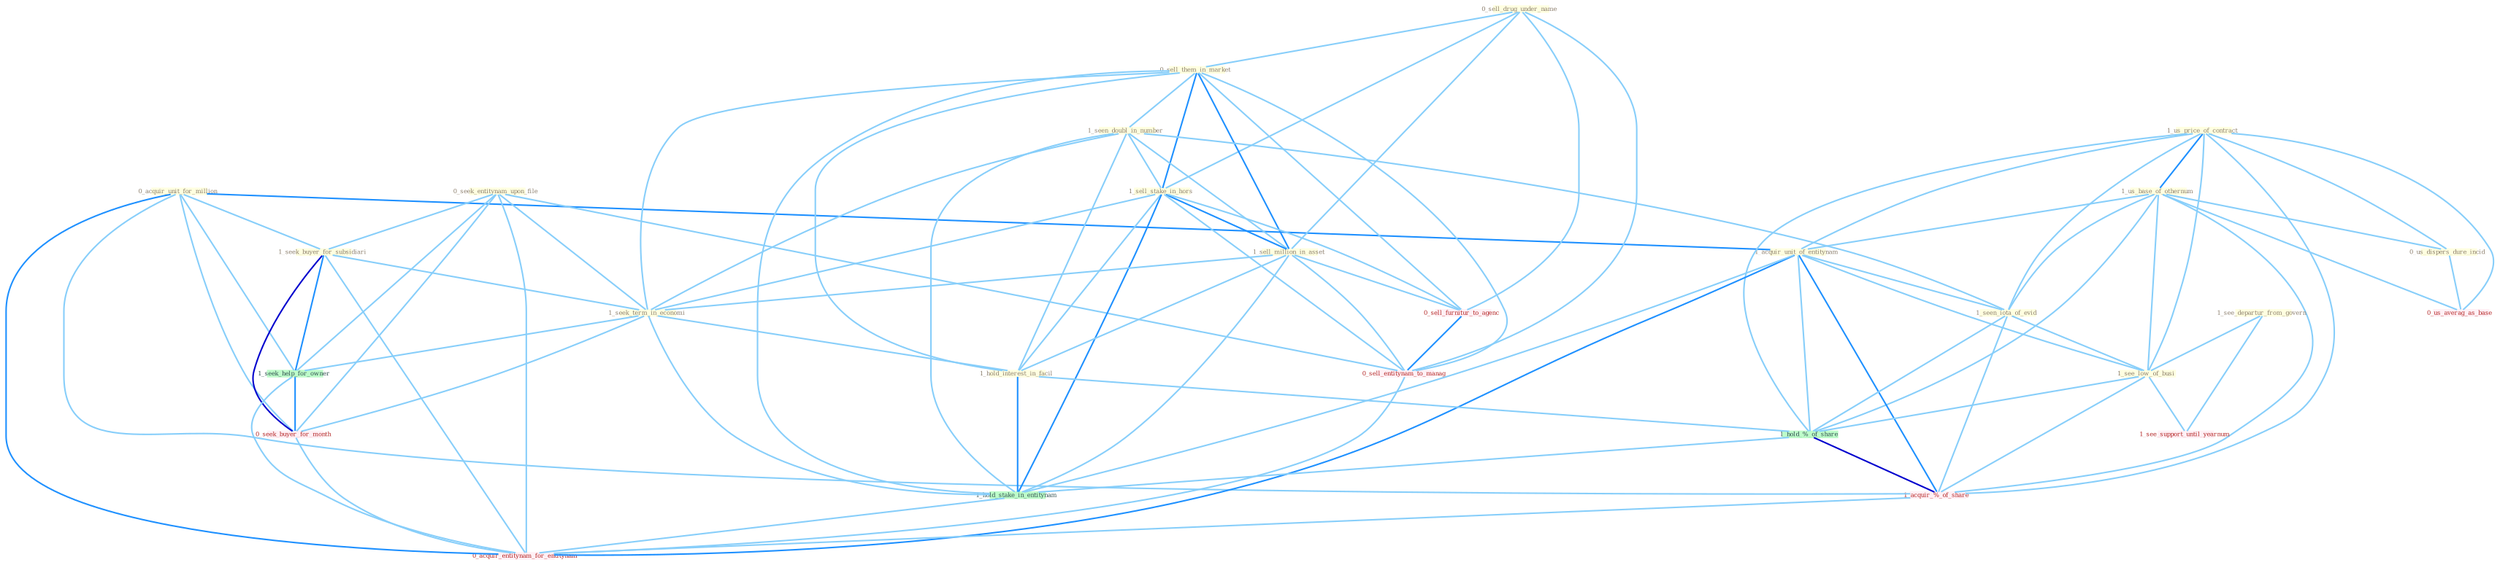 Graph G{ 
    node
    [shape=polygon,style=filled,width=.5,height=.06,color="#BDFCC9",fixedsize=true,fontsize=4,
    fontcolor="#2f4f4f"];
    {node
    [color="#ffffe0", fontcolor="#8b7d6b"] "0_acquir_unit_for_million " "1_us_price_of_contract " "0_seek_entitynam_upon_file " "1_us_base_of_othernum " "0_sell_drug_under_name " "1_seek_buyer_for_subsidiari " "0_sell_them_in_market " "1_acquir_unit_of_entitynam " "1_see_departur_from_govern " "1_seen_doubl_in_number " "1_sell_stake_in_hors " "1_seen_iota_of_evid " "1_sell_million_in_asset " "1_seek_term_in_economi " "1_hold_interest_in_facil " "0_us_dispers_dure_incid " "1_see_low_of_busi "}
{node [color="#fff0f5", fontcolor="#b22222"] "0_seek_buyer_for_month " "1_acquir_%_of_share " "1_see_support_until_yearnum " "0_sell_furnitur_to_agenc " "0_us_averag_as_base " "0_sell_entitynam_to_manag " "0_acquir_entitynam_for_entitynam "}
edge [color="#B0E2FF"];

	"0_acquir_unit_for_million " -- "1_seek_buyer_for_subsidiari " [w="1", color="#87cefa" ];
	"0_acquir_unit_for_million " -- "1_acquir_unit_of_entitynam " [w="2", color="#1e90ff" , len=0.8];
	"0_acquir_unit_for_million " -- "1_seek_help_for_owner " [w="1", color="#87cefa" ];
	"0_acquir_unit_for_million " -- "0_seek_buyer_for_month " [w="1", color="#87cefa" ];
	"0_acquir_unit_for_million " -- "1_acquir_%_of_share " [w="1", color="#87cefa" ];
	"0_acquir_unit_for_million " -- "0_acquir_entitynam_for_entitynam " [w="2", color="#1e90ff" , len=0.8];
	"1_us_price_of_contract " -- "1_us_base_of_othernum " [w="2", color="#1e90ff" , len=0.8];
	"1_us_price_of_contract " -- "1_acquir_unit_of_entitynam " [w="1", color="#87cefa" ];
	"1_us_price_of_contract " -- "1_seen_iota_of_evid " [w="1", color="#87cefa" ];
	"1_us_price_of_contract " -- "0_us_dispers_dure_incid " [w="1", color="#87cefa" ];
	"1_us_price_of_contract " -- "1_see_low_of_busi " [w="1", color="#87cefa" ];
	"1_us_price_of_contract " -- "1_hold_%_of_share " [w="1", color="#87cefa" ];
	"1_us_price_of_contract " -- "1_acquir_%_of_share " [w="1", color="#87cefa" ];
	"1_us_price_of_contract " -- "0_us_averag_as_base " [w="1", color="#87cefa" ];
	"0_seek_entitynam_upon_file " -- "1_seek_buyer_for_subsidiari " [w="1", color="#87cefa" ];
	"0_seek_entitynam_upon_file " -- "1_seek_term_in_economi " [w="1", color="#87cefa" ];
	"0_seek_entitynam_upon_file " -- "1_seek_help_for_owner " [w="1", color="#87cefa" ];
	"0_seek_entitynam_upon_file " -- "0_seek_buyer_for_month " [w="1", color="#87cefa" ];
	"0_seek_entitynam_upon_file " -- "0_sell_entitynam_to_manag " [w="1", color="#87cefa" ];
	"0_seek_entitynam_upon_file " -- "0_acquir_entitynam_for_entitynam " [w="1", color="#87cefa" ];
	"1_us_base_of_othernum " -- "1_acquir_unit_of_entitynam " [w="1", color="#87cefa" ];
	"1_us_base_of_othernum " -- "1_seen_iota_of_evid " [w="1", color="#87cefa" ];
	"1_us_base_of_othernum " -- "0_us_dispers_dure_incid " [w="1", color="#87cefa" ];
	"1_us_base_of_othernum " -- "1_see_low_of_busi " [w="1", color="#87cefa" ];
	"1_us_base_of_othernum " -- "1_hold_%_of_share " [w="1", color="#87cefa" ];
	"1_us_base_of_othernum " -- "1_acquir_%_of_share " [w="1", color="#87cefa" ];
	"1_us_base_of_othernum " -- "0_us_averag_as_base " [w="1", color="#87cefa" ];
	"0_sell_drug_under_name " -- "0_sell_them_in_market " [w="1", color="#87cefa" ];
	"0_sell_drug_under_name " -- "1_sell_stake_in_hors " [w="1", color="#87cefa" ];
	"0_sell_drug_under_name " -- "1_sell_million_in_asset " [w="1", color="#87cefa" ];
	"0_sell_drug_under_name " -- "0_sell_furnitur_to_agenc " [w="1", color="#87cefa" ];
	"0_sell_drug_under_name " -- "0_sell_entitynam_to_manag " [w="1", color="#87cefa" ];
	"1_seek_buyer_for_subsidiari " -- "1_seek_term_in_economi " [w="1", color="#87cefa" ];
	"1_seek_buyer_for_subsidiari " -- "1_seek_help_for_owner " [w="2", color="#1e90ff" , len=0.8];
	"1_seek_buyer_for_subsidiari " -- "0_seek_buyer_for_month " [w="3", color="#0000cd" , len=0.6];
	"1_seek_buyer_for_subsidiari " -- "0_acquir_entitynam_for_entitynam " [w="1", color="#87cefa" ];
	"0_sell_them_in_market " -- "1_seen_doubl_in_number " [w="1", color="#87cefa" ];
	"0_sell_them_in_market " -- "1_sell_stake_in_hors " [w="2", color="#1e90ff" , len=0.8];
	"0_sell_them_in_market " -- "1_sell_million_in_asset " [w="2", color="#1e90ff" , len=0.8];
	"0_sell_them_in_market " -- "1_seek_term_in_economi " [w="1", color="#87cefa" ];
	"0_sell_them_in_market " -- "1_hold_interest_in_facil " [w="1", color="#87cefa" ];
	"0_sell_them_in_market " -- "1_hold_stake_in_entitynam " [w="1", color="#87cefa" ];
	"0_sell_them_in_market " -- "0_sell_furnitur_to_agenc " [w="1", color="#87cefa" ];
	"0_sell_them_in_market " -- "0_sell_entitynam_to_manag " [w="1", color="#87cefa" ];
	"1_acquir_unit_of_entitynam " -- "1_seen_iota_of_evid " [w="1", color="#87cefa" ];
	"1_acquir_unit_of_entitynam " -- "1_see_low_of_busi " [w="1", color="#87cefa" ];
	"1_acquir_unit_of_entitynam " -- "1_hold_%_of_share " [w="1", color="#87cefa" ];
	"1_acquir_unit_of_entitynam " -- "1_hold_stake_in_entitynam " [w="1", color="#87cefa" ];
	"1_acquir_unit_of_entitynam " -- "1_acquir_%_of_share " [w="2", color="#1e90ff" , len=0.8];
	"1_acquir_unit_of_entitynam " -- "0_acquir_entitynam_for_entitynam " [w="2", color="#1e90ff" , len=0.8];
	"1_see_departur_from_govern " -- "1_see_low_of_busi " [w="1", color="#87cefa" ];
	"1_see_departur_from_govern " -- "1_see_support_until_yearnum " [w="1", color="#87cefa" ];
	"1_seen_doubl_in_number " -- "1_sell_stake_in_hors " [w="1", color="#87cefa" ];
	"1_seen_doubl_in_number " -- "1_seen_iota_of_evid " [w="1", color="#87cefa" ];
	"1_seen_doubl_in_number " -- "1_sell_million_in_asset " [w="1", color="#87cefa" ];
	"1_seen_doubl_in_number " -- "1_seek_term_in_economi " [w="1", color="#87cefa" ];
	"1_seen_doubl_in_number " -- "1_hold_interest_in_facil " [w="1", color="#87cefa" ];
	"1_seen_doubl_in_number " -- "1_hold_stake_in_entitynam " [w="1", color="#87cefa" ];
	"1_sell_stake_in_hors " -- "1_sell_million_in_asset " [w="2", color="#1e90ff" , len=0.8];
	"1_sell_stake_in_hors " -- "1_seek_term_in_economi " [w="1", color="#87cefa" ];
	"1_sell_stake_in_hors " -- "1_hold_interest_in_facil " [w="1", color="#87cefa" ];
	"1_sell_stake_in_hors " -- "1_hold_stake_in_entitynam " [w="2", color="#1e90ff" , len=0.8];
	"1_sell_stake_in_hors " -- "0_sell_furnitur_to_agenc " [w="1", color="#87cefa" ];
	"1_sell_stake_in_hors " -- "0_sell_entitynam_to_manag " [w="1", color="#87cefa" ];
	"1_seen_iota_of_evid " -- "1_see_low_of_busi " [w="1", color="#87cefa" ];
	"1_seen_iota_of_evid " -- "1_hold_%_of_share " [w="1", color="#87cefa" ];
	"1_seen_iota_of_evid " -- "1_acquir_%_of_share " [w="1", color="#87cefa" ];
	"1_sell_million_in_asset " -- "1_seek_term_in_economi " [w="1", color="#87cefa" ];
	"1_sell_million_in_asset " -- "1_hold_interest_in_facil " [w="1", color="#87cefa" ];
	"1_sell_million_in_asset " -- "1_hold_stake_in_entitynam " [w="1", color="#87cefa" ];
	"1_sell_million_in_asset " -- "0_sell_furnitur_to_agenc " [w="1", color="#87cefa" ];
	"1_sell_million_in_asset " -- "0_sell_entitynam_to_manag " [w="1", color="#87cefa" ];
	"1_seek_term_in_economi " -- "1_hold_interest_in_facil " [w="1", color="#87cefa" ];
	"1_seek_term_in_economi " -- "1_hold_stake_in_entitynam " [w="1", color="#87cefa" ];
	"1_seek_term_in_economi " -- "1_seek_help_for_owner " [w="1", color="#87cefa" ];
	"1_seek_term_in_economi " -- "0_seek_buyer_for_month " [w="1", color="#87cefa" ];
	"1_hold_interest_in_facil " -- "1_hold_%_of_share " [w="1", color="#87cefa" ];
	"1_hold_interest_in_facil " -- "1_hold_stake_in_entitynam " [w="2", color="#1e90ff" , len=0.8];
	"0_us_dispers_dure_incid " -- "0_us_averag_as_base " [w="1", color="#87cefa" ];
	"1_see_low_of_busi " -- "1_hold_%_of_share " [w="1", color="#87cefa" ];
	"1_see_low_of_busi " -- "1_acquir_%_of_share " [w="1", color="#87cefa" ];
	"1_see_low_of_busi " -- "1_see_support_until_yearnum " [w="1", color="#87cefa" ];
	"1_hold_%_of_share " -- "1_hold_stake_in_entitynam " [w="1", color="#87cefa" ];
	"1_hold_%_of_share " -- "1_acquir_%_of_share " [w="3", color="#0000cd" , len=0.6];
	"1_hold_stake_in_entitynam " -- "0_acquir_entitynam_for_entitynam " [w="1", color="#87cefa" ];
	"1_seek_help_for_owner " -- "0_seek_buyer_for_month " [w="2", color="#1e90ff" , len=0.8];
	"1_seek_help_for_owner " -- "0_acquir_entitynam_for_entitynam " [w="1", color="#87cefa" ];
	"0_seek_buyer_for_month " -- "0_acquir_entitynam_for_entitynam " [w="1", color="#87cefa" ];
	"1_acquir_%_of_share " -- "0_acquir_entitynam_for_entitynam " [w="1", color="#87cefa" ];
	"0_sell_furnitur_to_agenc " -- "0_sell_entitynam_to_manag " [w="2", color="#1e90ff" , len=0.8];
	"0_sell_entitynam_to_manag " -- "0_acquir_entitynam_for_entitynam " [w="1", color="#87cefa" ];
}